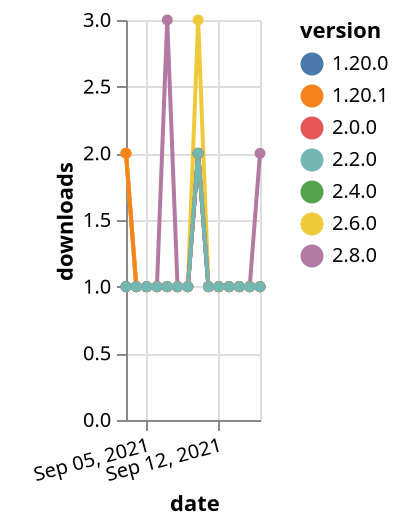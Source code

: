 {"$schema": "https://vega.github.io/schema/vega-lite/v5.json", "description": "A simple bar chart with embedded data.", "data": {"values": [{"date": "2021-09-03", "total": 172, "delta": 1, "version": "2.4.0"}, {"date": "2021-09-04", "total": 173, "delta": 1, "version": "2.4.0"}, {"date": "2021-09-05", "total": 174, "delta": 1, "version": "2.4.0"}, {"date": "2021-09-06", "total": 175, "delta": 1, "version": "2.4.0"}, {"date": "2021-09-07", "total": 176, "delta": 1, "version": "2.4.0"}, {"date": "2021-09-08", "total": 177, "delta": 1, "version": "2.4.0"}, {"date": "2021-09-09", "total": 178, "delta": 1, "version": "2.4.0"}, {"date": "2021-09-10", "total": 180, "delta": 2, "version": "2.4.0"}, {"date": "2021-09-11", "total": 181, "delta": 1, "version": "2.4.0"}, {"date": "2021-09-12", "total": 182, "delta": 1, "version": "2.4.0"}, {"date": "2021-09-13", "total": 183, "delta": 1, "version": "2.4.0"}, {"date": "2021-09-14", "total": 184, "delta": 1, "version": "2.4.0"}, {"date": "2021-09-15", "total": 185, "delta": 1, "version": "2.4.0"}, {"date": "2021-09-16", "total": 186, "delta": 1, "version": "2.4.0"}, {"date": "2021-09-03", "total": 249, "delta": 1, "version": "1.20.0"}, {"date": "2021-09-04", "total": 250, "delta": 1, "version": "1.20.0"}, {"date": "2021-09-05", "total": 251, "delta": 1, "version": "1.20.0"}, {"date": "2021-09-06", "total": 252, "delta": 1, "version": "1.20.0"}, {"date": "2021-09-07", "total": 253, "delta": 1, "version": "1.20.0"}, {"date": "2021-09-08", "total": 254, "delta": 1, "version": "1.20.0"}, {"date": "2021-09-09", "total": 255, "delta": 1, "version": "1.20.0"}, {"date": "2021-09-10", "total": 257, "delta": 2, "version": "1.20.0"}, {"date": "2021-09-11", "total": 258, "delta": 1, "version": "1.20.0"}, {"date": "2021-09-12", "total": 259, "delta": 1, "version": "1.20.0"}, {"date": "2021-09-13", "total": 260, "delta": 1, "version": "1.20.0"}, {"date": "2021-09-14", "total": 261, "delta": 1, "version": "1.20.0"}, {"date": "2021-09-15", "total": 262, "delta": 1, "version": "1.20.0"}, {"date": "2021-09-16", "total": 263, "delta": 1, "version": "1.20.0"}, {"date": "2021-09-03", "total": 131, "delta": 2, "version": "2.8.0"}, {"date": "2021-09-04", "total": 132, "delta": 1, "version": "2.8.0"}, {"date": "2021-09-05", "total": 133, "delta": 1, "version": "2.8.0"}, {"date": "2021-09-06", "total": 134, "delta": 1, "version": "2.8.0"}, {"date": "2021-09-07", "total": 137, "delta": 3, "version": "2.8.0"}, {"date": "2021-09-08", "total": 138, "delta": 1, "version": "2.8.0"}, {"date": "2021-09-09", "total": 139, "delta": 1, "version": "2.8.0"}, {"date": "2021-09-10", "total": 141, "delta": 2, "version": "2.8.0"}, {"date": "2021-09-11", "total": 142, "delta": 1, "version": "2.8.0"}, {"date": "2021-09-12", "total": 143, "delta": 1, "version": "2.8.0"}, {"date": "2021-09-13", "total": 144, "delta": 1, "version": "2.8.0"}, {"date": "2021-09-14", "total": 145, "delta": 1, "version": "2.8.0"}, {"date": "2021-09-15", "total": 146, "delta": 1, "version": "2.8.0"}, {"date": "2021-09-16", "total": 148, "delta": 2, "version": "2.8.0"}, {"date": "2021-09-03", "total": 210, "delta": 2, "version": "2.6.0"}, {"date": "2021-09-04", "total": 211, "delta": 1, "version": "2.6.0"}, {"date": "2021-09-05", "total": 212, "delta": 1, "version": "2.6.0"}, {"date": "2021-09-06", "total": 213, "delta": 1, "version": "2.6.0"}, {"date": "2021-09-07", "total": 214, "delta": 1, "version": "2.6.0"}, {"date": "2021-09-08", "total": 215, "delta": 1, "version": "2.6.0"}, {"date": "2021-09-09", "total": 216, "delta": 1, "version": "2.6.0"}, {"date": "2021-09-10", "total": 219, "delta": 3, "version": "2.6.0"}, {"date": "2021-09-11", "total": 220, "delta": 1, "version": "2.6.0"}, {"date": "2021-09-12", "total": 221, "delta": 1, "version": "2.6.0"}, {"date": "2021-09-13", "total": 222, "delta": 1, "version": "2.6.0"}, {"date": "2021-09-14", "total": 223, "delta": 1, "version": "2.6.0"}, {"date": "2021-09-15", "total": 224, "delta": 1, "version": "2.6.0"}, {"date": "2021-09-16", "total": 225, "delta": 1, "version": "2.6.0"}, {"date": "2021-09-03", "total": 256, "delta": 2, "version": "1.20.1"}, {"date": "2021-09-04", "total": 257, "delta": 1, "version": "1.20.1"}, {"date": "2021-09-05", "total": 258, "delta": 1, "version": "1.20.1"}, {"date": "2021-09-06", "total": 259, "delta": 1, "version": "1.20.1"}, {"date": "2021-09-07", "total": 260, "delta": 1, "version": "1.20.1"}, {"date": "2021-09-08", "total": 261, "delta": 1, "version": "1.20.1"}, {"date": "2021-09-09", "total": 262, "delta": 1, "version": "1.20.1"}, {"date": "2021-09-10", "total": 264, "delta": 2, "version": "1.20.1"}, {"date": "2021-09-11", "total": 265, "delta": 1, "version": "1.20.1"}, {"date": "2021-09-12", "total": 266, "delta": 1, "version": "1.20.1"}, {"date": "2021-09-13", "total": 267, "delta": 1, "version": "1.20.1"}, {"date": "2021-09-14", "total": 268, "delta": 1, "version": "1.20.1"}, {"date": "2021-09-15", "total": 269, "delta": 1, "version": "1.20.1"}, {"date": "2021-09-16", "total": 270, "delta": 1, "version": "1.20.1"}, {"date": "2021-09-03", "total": 205, "delta": 1, "version": "2.0.0"}, {"date": "2021-09-04", "total": 206, "delta": 1, "version": "2.0.0"}, {"date": "2021-09-05", "total": 207, "delta": 1, "version": "2.0.0"}, {"date": "2021-09-06", "total": 208, "delta": 1, "version": "2.0.0"}, {"date": "2021-09-07", "total": 209, "delta": 1, "version": "2.0.0"}, {"date": "2021-09-08", "total": 210, "delta": 1, "version": "2.0.0"}, {"date": "2021-09-09", "total": 211, "delta": 1, "version": "2.0.0"}, {"date": "2021-09-10", "total": 213, "delta": 2, "version": "2.0.0"}, {"date": "2021-09-11", "total": 214, "delta": 1, "version": "2.0.0"}, {"date": "2021-09-12", "total": 215, "delta": 1, "version": "2.0.0"}, {"date": "2021-09-13", "total": 216, "delta": 1, "version": "2.0.0"}, {"date": "2021-09-14", "total": 217, "delta": 1, "version": "2.0.0"}, {"date": "2021-09-15", "total": 218, "delta": 1, "version": "2.0.0"}, {"date": "2021-09-16", "total": 219, "delta": 1, "version": "2.0.0"}, {"date": "2021-09-03", "total": 208, "delta": 1, "version": "2.2.0"}, {"date": "2021-09-04", "total": 209, "delta": 1, "version": "2.2.0"}, {"date": "2021-09-05", "total": 210, "delta": 1, "version": "2.2.0"}, {"date": "2021-09-06", "total": 211, "delta": 1, "version": "2.2.0"}, {"date": "2021-09-07", "total": 212, "delta": 1, "version": "2.2.0"}, {"date": "2021-09-08", "total": 213, "delta": 1, "version": "2.2.0"}, {"date": "2021-09-09", "total": 214, "delta": 1, "version": "2.2.0"}, {"date": "2021-09-10", "total": 216, "delta": 2, "version": "2.2.0"}, {"date": "2021-09-11", "total": 217, "delta": 1, "version": "2.2.0"}, {"date": "2021-09-12", "total": 218, "delta": 1, "version": "2.2.0"}, {"date": "2021-09-13", "total": 219, "delta": 1, "version": "2.2.0"}, {"date": "2021-09-14", "total": 220, "delta": 1, "version": "2.2.0"}, {"date": "2021-09-15", "total": 221, "delta": 1, "version": "2.2.0"}, {"date": "2021-09-16", "total": 222, "delta": 1, "version": "2.2.0"}]}, "width": "container", "mark": {"type": "line", "point": {"filled": true}}, "encoding": {"x": {"field": "date", "type": "temporal", "timeUnit": "yearmonthdate", "title": "date", "axis": {"labelAngle": -15}}, "y": {"field": "delta", "type": "quantitative", "title": "downloads"}, "color": {"field": "version", "type": "nominal"}, "tooltip": {"field": "delta"}}}